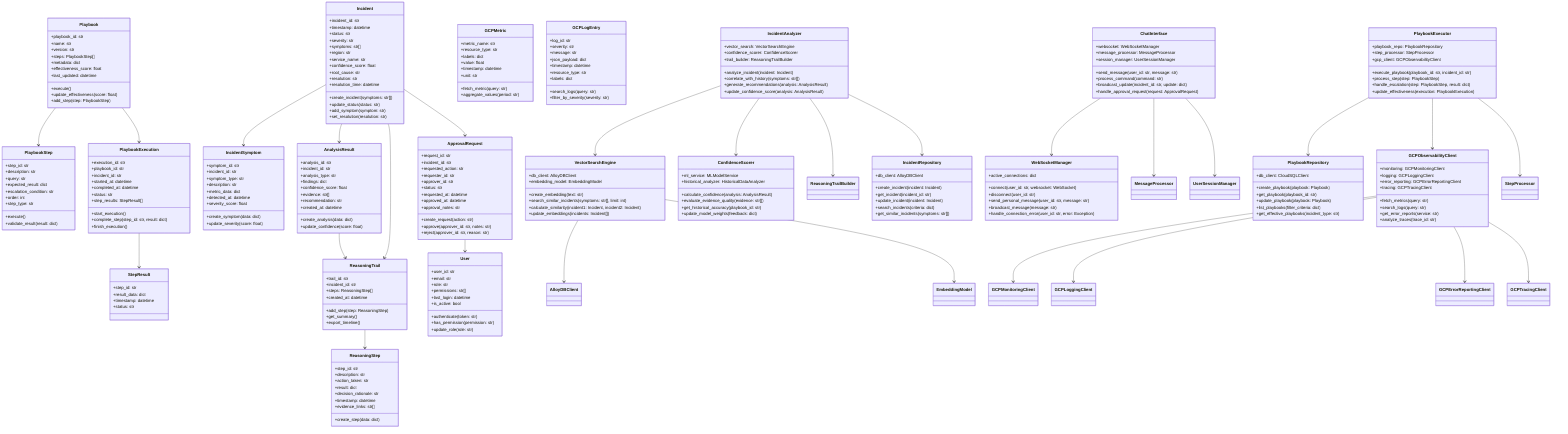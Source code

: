 classDiagram
class Incident {
    +incident_id: str
    +timestamp: datetime
    +status: str
    +severity: str
    +symptoms: str[]
    +region: str
    +service_name: str
    +confidence_score: float
    +root_cause: str
    +resolution: str
    +resolution_time: datetime
    +create_incident(symptoms: str[])
    +update_status(status: str)
    +add_symptom(symptom: str)
    +set_resolution(resolution: str)
}

class IncidentSymptom {
    +symptom_id: str
    +incident_id: str
    +symptom_type: str
    +description: str
    +metric_data: dict
    +detected_at: datetime
    +severity_score: float
    +create_symptom(data: dict)
    +update_severity(score: float)
}

class Playbook {
    +playbook_id: str
    +name: str
    +version: str
    +steps: PlaybookStep[]
    +metadata: dict
    +effectiveness_score: float
    +last_updated: datetime
    +execute()
    +update_effectiveness(score: float)
    +add_step(step: PlaybookStep)
}

class PlaybookStep {
    +step_id: str
    +description: str
    +query: str
    +expected_result: dict
    +escalation_condition: str
    +order: int
    +step_type: str
    +execute()
    +validate_result(result: dict)
}

class PlaybookExecution {
    +execution_id: str
    +playbook_id: str
    +incident_id: str
    +started_at: datetime
    +completed_at: datetime
    +status: str
    +step_results: StepResult[]
    +start_execution()
    +complete_step(step_id: str, result: dict)
    +finish_execution()
}

class StepResult {
    +step_id: str
    +result_data: dict
    +timestamp: datetime
    +status: str
}

class AnalysisResult {
    +analysis_id: str
    +incident_id: str
    +analysis_type: str
    +findings: dict
    +confidence_score: float
    +evidence: str[]
    +recommendation: str
    +created_at: datetime
    +create_analysis(data: dict)
    +update_confidence(score: float)
}

class ReasoningTrail {
    +trail_id: str
    +incident_id: str
    +steps: ReasoningStep[]
    +created_at: datetime
    +add_step(step: ReasoningStep)
    +get_summary()
    +export_timeline()
}

class ReasoningStep {
    +step_id: str
    +description: str
    +action_taken: str
    +result: dict
    +decision_rationale: str
    +timestamp: datetime
    +evidence_links: str[]
    +create_step(data: dict)
}

class GCPMetric {
    +metric_name: str
    +resource_type: str
    +labels: dict
    +value: float
    +timestamp: datetime
    +unit: str
    +fetch_metric(query: str)
    +aggregate_values(period: str)
}

class GCPLogEntry {
    +log_id: str
    +severity: str
    +message: str
    +json_payload: dict
    +timestamp: datetime
    +resource_type: str
    +labels: dict
    +search_logs(query: str)
    +filter_by_severity(severity: str)
}

class User {
    +user_id: str
    +email: str
    +role: str
    +permissions: str[]
    +last_login: datetime
    +is_active: bool
    +authenticate(token: str)
    +has_permission(permission: str)
    +update_role(role: str)
}

class ApprovalRequest {
    +request_id: str
    +incident_id: str
    +requested_action: str
    +requester_id: str
    +approver_id: str
    +status: str
    +requested_at: datetime
    +approved_at: datetime
    +approval_notes: str
    +create_request(action: str)
    +approve(approver_id: str, notes: str)
    +reject(approver_id: str, reason: str)
}

class IncidentAnalyzer {
    +vector_search: VectorSearchEngine
    +confidence_scorer: ConfidenceScorer
    +trail_builder: ReasoningTrailBuilder
    +analyze_incident(incident: Incident)
    +correlate_with_history(symptoms: str[])
    +generate_recommendations(analysis: AnalysisResult)
    +update_confidence_score(analysis: AnalysisResult)
}

class PlaybookExecutor {
    +playbook_repo: PlaybookRepository
    +step_processor: StepProcessor
    +gcp_client: GCPObservabilityClient
    +execute_playbook(playbook_id: str, incident_id: str)
    +process_step(step: PlaybookStep)
    +handle_escalation(step: PlaybookStep, result: dict)
    +update_effectiveness(execution: PlaybookExecution)
}

class VectorSearchEngine {
    +db_client: AlloyDBClient
    +embedding_model: EmbeddingModel
    +create_embedding(text: str)
    +search_similar_incidents(symptoms: str[], limit: int)
    +calculate_similarity(incident1: Incident, incident2: Incident)
    +update_embeddings(incidents: Incident[])
}

class ConfidenceScorer {
    +ml_service: MLModelService
    +historical_analyzer: HistoricalDataAnalyzer
    +calculate_confidence(analysis: AnalysisResult)
    +evaluate_evidence_quality(evidence: str[])
    +get_historical_accuracy(playbook_id: str)
    +update_model_weights(feedback: dict)
}

class GCPObservabilityClient {
    +monitoring: GCPMonitoringClient
    +logging: GCPLoggingClient
    +error_reporting: GCPErrorReportingClient
    +tracing: GCPTracingClient
    +fetch_metrics(query: str)
    +search_logs(query: str)
    +get_error_reports(service: str)
    +analyze_traces(trace_id: str)
}

class ChatInterface {
    +websocket: WebSocketManager
    +message_processor: MessageProcessor
    +session_manager: UserSessionManager
    +send_message(user_id: str, message: str)
    +process_command(command: str)
    +broadcast_update(incident_id: str, update: dict)
    +handle_approval_request(request: ApprovalRequest)
}

class WebSocketManager {
    +active_connections: dict
    +connect(user_id: str, websocket: WebSocket)
    +disconnect(user_id: str)
    +send_personal_message(user_id: str, message: str)
    +broadcast_message(message: str)
    +handle_connection_error(user_id: str, error: Exception)
}

class IncidentRepository {
    +db_client: AlloyDBClient
    +create_incident(incident: Incident)
    +get_incident(incident_id: str)
    +update_incident(incident: Incident)
    +search_incidents(criteria: dict)
    +get_similar_incidents(symptoms: str[])
}

class PlaybookRepository {
    +db_client: CloudSQLClient
    +create_playbook(playbook: Playbook)
    +get_playbook(playbook_id: str)
    +update_playbook(playbook: Playbook)
    +list_playbooks(filter_criteria: dict)
    +get_effective_playbooks(incident_type: str)
}

Incident --> IncidentSymptom
Incident --> AnalysisResult
Incident --> ReasoningTrail
Incident --> ApprovalRequest
Playbook --> PlaybookStep
Playbook --> PlaybookExecution
PlaybookExecution --> StepResult
ReasoningTrail --> ReasoningStep
ApprovalRequest --> User
AnalysisResult --> ReasoningTrail
IncidentAnalyzer --> VectorSearchEngine
IncidentAnalyzer --> ConfidenceScorer
IncidentAnalyzer --> ReasoningTrailBuilder
IncidentAnalyzer --> IncidentRepository
PlaybookExecutor --> PlaybookRepository
PlaybookExecutor --> GCPObservabilityClient
PlaybookExecutor --> StepProcessor
VectorSearchEngine --> AlloyDBClient
VectorSearchEngine --> EmbeddingModel
GCPObservabilityClient --> GCPMonitoringClient
GCPObservabilityClient --> GCPLoggingClient
GCPObservabilityClient --> GCPErrorReportingClient
GCPObservabilityClient --> GCPTracingClient
ChatInterface --> WebSocketManager
ChatInterface --> MessageProcessor
ChatInterface --> UserSessionManager
